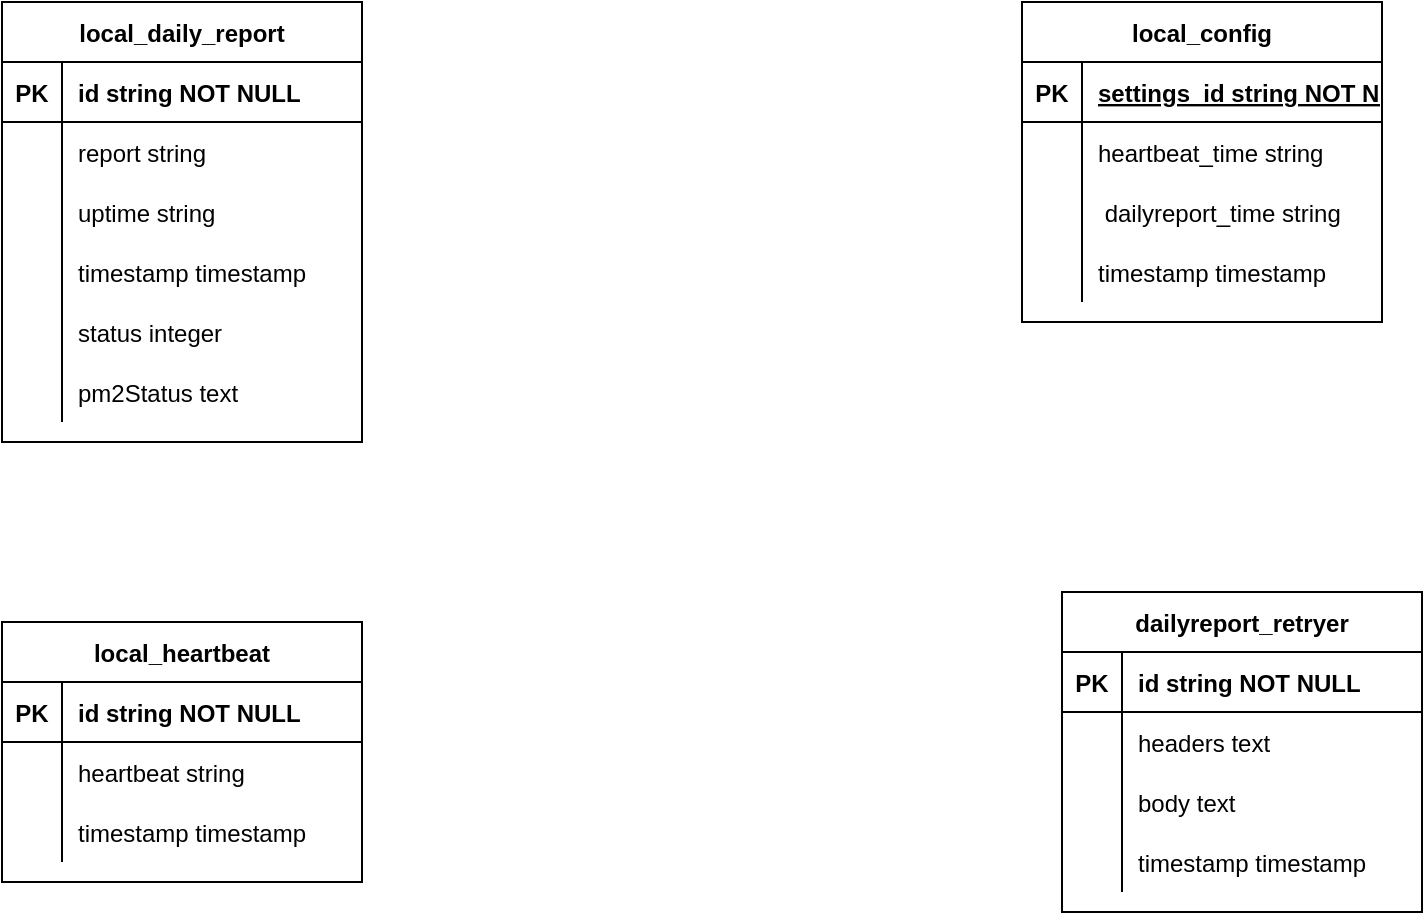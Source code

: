 <mxfile version="14.9.2" type="github"><diagram id="R2lEEEUBdFMjLlhIrx00" name="Page-1"><mxGraphModel dx="782" dy="468" grid="1" gridSize="10" guides="1" tooltips="1" connect="1" arrows="1" fold="1" page="1" pageScale="1" pageWidth="850" pageHeight="1100" math="0" shadow="0" extFonts="Permanent Marker^https://fonts.googleapis.com/css?family=Permanent+Marker"><root><mxCell id="0"/><mxCell id="1" parent="0"/><mxCell id="q8UWOnmgxcm5lqg1jMOd-1" value="local_daily_report" style="shape=table;startSize=30;container=1;collapsible=1;childLayout=tableLayout;fixedRows=1;rowLines=0;fontStyle=1;align=center;resizeLast=1;" vertex="1" parent="1"><mxGeometry x="30" y="50" width="180" height="220" as="geometry"/></mxCell><mxCell id="q8UWOnmgxcm5lqg1jMOd-2" value="" style="shape=partialRectangle;collapsible=0;dropTarget=0;pointerEvents=0;fillColor=none;top=0;left=0;bottom=1;right=0;points=[[0,0.5],[1,0.5]];portConstraint=eastwest;" vertex="1" parent="q8UWOnmgxcm5lqg1jMOd-1"><mxGeometry y="30" width="180" height="30" as="geometry"/></mxCell><mxCell id="q8UWOnmgxcm5lqg1jMOd-3" value="PK" style="shape=partialRectangle;connectable=0;fillColor=none;top=0;left=0;bottom=0;right=0;fontStyle=1;overflow=hidden;" vertex="1" parent="q8UWOnmgxcm5lqg1jMOd-2"><mxGeometry width="30" height="30" as="geometry"/></mxCell><mxCell id="q8UWOnmgxcm5lqg1jMOd-4" value="id string NOT NULL" style="shape=partialRectangle;connectable=0;fillColor=none;top=0;left=0;bottom=0;right=0;align=left;spacingLeft=6;fontStyle=1;overflow=hidden;" vertex="1" parent="q8UWOnmgxcm5lqg1jMOd-2"><mxGeometry x="30" width="150" height="30" as="geometry"/></mxCell><mxCell id="q8UWOnmgxcm5lqg1jMOd-5" value="" style="shape=partialRectangle;collapsible=0;dropTarget=0;pointerEvents=0;fillColor=none;top=0;left=0;bottom=0;right=0;points=[[0,0.5],[1,0.5]];portConstraint=eastwest;" vertex="1" parent="q8UWOnmgxcm5lqg1jMOd-1"><mxGeometry y="60" width="180" height="30" as="geometry"/></mxCell><mxCell id="q8UWOnmgxcm5lqg1jMOd-6" value="" style="shape=partialRectangle;connectable=0;fillColor=none;top=0;left=0;bottom=0;right=0;editable=1;overflow=hidden;" vertex="1" parent="q8UWOnmgxcm5lqg1jMOd-5"><mxGeometry width="30" height="30" as="geometry"/></mxCell><mxCell id="q8UWOnmgxcm5lqg1jMOd-7" value="report string" style="shape=partialRectangle;connectable=0;fillColor=none;top=0;left=0;bottom=0;right=0;align=left;spacingLeft=6;overflow=hidden;" vertex="1" parent="q8UWOnmgxcm5lqg1jMOd-5"><mxGeometry x="30" width="150" height="30" as="geometry"/></mxCell><mxCell id="q8UWOnmgxcm5lqg1jMOd-8" value="" style="shape=partialRectangle;collapsible=0;dropTarget=0;pointerEvents=0;fillColor=none;top=0;left=0;bottom=0;right=0;points=[[0,0.5],[1,0.5]];portConstraint=eastwest;" vertex="1" parent="q8UWOnmgxcm5lqg1jMOd-1"><mxGeometry y="90" width="180" height="30" as="geometry"/></mxCell><mxCell id="q8UWOnmgxcm5lqg1jMOd-9" value="" style="shape=partialRectangle;connectable=0;fillColor=none;top=0;left=0;bottom=0;right=0;editable=1;overflow=hidden;" vertex="1" parent="q8UWOnmgxcm5lqg1jMOd-8"><mxGeometry width="30" height="30" as="geometry"/></mxCell><mxCell id="q8UWOnmgxcm5lqg1jMOd-10" value="uptime string" style="shape=partialRectangle;connectable=0;fillColor=none;top=0;left=0;bottom=0;right=0;align=left;spacingLeft=6;overflow=hidden;" vertex="1" parent="q8UWOnmgxcm5lqg1jMOd-8"><mxGeometry x="30" width="150" height="30" as="geometry"/></mxCell><mxCell id="q8UWOnmgxcm5lqg1jMOd-11" value="" style="shape=partialRectangle;collapsible=0;dropTarget=0;pointerEvents=0;fillColor=none;top=0;left=0;bottom=0;right=0;points=[[0,0.5],[1,0.5]];portConstraint=eastwest;" vertex="1" parent="q8UWOnmgxcm5lqg1jMOd-1"><mxGeometry y="120" width="180" height="30" as="geometry"/></mxCell><mxCell id="q8UWOnmgxcm5lqg1jMOd-12" value="" style="shape=partialRectangle;connectable=0;fillColor=none;top=0;left=0;bottom=0;right=0;editable=1;overflow=hidden;" vertex="1" parent="q8UWOnmgxcm5lqg1jMOd-11"><mxGeometry width="30" height="30" as="geometry"/></mxCell><mxCell id="q8UWOnmgxcm5lqg1jMOd-13" value="timestamp timestamp" style="shape=partialRectangle;connectable=0;fillColor=none;top=0;left=0;bottom=0;right=0;align=left;spacingLeft=6;overflow=hidden;" vertex="1" parent="q8UWOnmgxcm5lqg1jMOd-11"><mxGeometry x="30" width="150" height="30" as="geometry"/></mxCell><mxCell id="q8UWOnmgxcm5lqg1jMOd-14" style="shape=partialRectangle;collapsible=0;dropTarget=0;pointerEvents=0;fillColor=none;top=0;left=0;bottom=0;right=0;points=[[0,0.5],[1,0.5]];portConstraint=eastwest;" vertex="1" parent="q8UWOnmgxcm5lqg1jMOd-1"><mxGeometry y="150" width="180" height="30" as="geometry"/></mxCell><mxCell id="q8UWOnmgxcm5lqg1jMOd-15" style="shape=partialRectangle;connectable=0;fillColor=none;top=0;left=0;bottom=0;right=0;editable=1;overflow=hidden;" vertex="1" parent="q8UWOnmgxcm5lqg1jMOd-14"><mxGeometry width="30" height="30" as="geometry"/></mxCell><mxCell id="q8UWOnmgxcm5lqg1jMOd-16" value="status integer" style="shape=partialRectangle;connectable=0;fillColor=none;top=0;left=0;bottom=0;right=0;align=left;spacingLeft=6;overflow=hidden;" vertex="1" parent="q8UWOnmgxcm5lqg1jMOd-14"><mxGeometry x="30" width="150" height="30" as="geometry"/></mxCell><mxCell id="q8UWOnmgxcm5lqg1jMOd-17" style="shape=partialRectangle;collapsible=0;dropTarget=0;pointerEvents=0;fillColor=none;top=0;left=0;bottom=0;right=0;points=[[0,0.5],[1,0.5]];portConstraint=eastwest;" vertex="1" parent="q8UWOnmgxcm5lqg1jMOd-1"><mxGeometry y="180" width="180" height="30" as="geometry"/></mxCell><mxCell id="q8UWOnmgxcm5lqg1jMOd-18" style="shape=partialRectangle;connectable=0;fillColor=none;top=0;left=0;bottom=0;right=0;editable=1;overflow=hidden;" vertex="1" parent="q8UWOnmgxcm5lqg1jMOd-17"><mxGeometry width="30" height="30" as="geometry"/></mxCell><mxCell id="q8UWOnmgxcm5lqg1jMOd-19" value="pm2Status text" style="shape=partialRectangle;connectable=0;fillColor=none;top=0;left=0;bottom=0;right=0;align=left;spacingLeft=6;overflow=hidden;" vertex="1" parent="q8UWOnmgxcm5lqg1jMOd-17"><mxGeometry x="30" width="150" height="30" as="geometry"/></mxCell><mxCell id="q8UWOnmgxcm5lqg1jMOd-20" value="local_heartbeat" style="shape=table;startSize=30;container=1;collapsible=1;childLayout=tableLayout;fixedRows=1;rowLines=0;fontStyle=1;align=center;resizeLast=1;" vertex="1" parent="1"><mxGeometry x="30" y="360" width="180" height="130" as="geometry"/></mxCell><mxCell id="q8UWOnmgxcm5lqg1jMOd-21" value="" style="shape=partialRectangle;collapsible=0;dropTarget=0;pointerEvents=0;fillColor=none;top=0;left=0;bottom=1;right=0;points=[[0,0.5],[1,0.5]];portConstraint=eastwest;" vertex="1" parent="q8UWOnmgxcm5lqg1jMOd-20"><mxGeometry y="30" width="180" height="30" as="geometry"/></mxCell><mxCell id="q8UWOnmgxcm5lqg1jMOd-22" value="PK" style="shape=partialRectangle;connectable=0;fillColor=none;top=0;left=0;bottom=0;right=0;fontStyle=1;overflow=hidden;" vertex="1" parent="q8UWOnmgxcm5lqg1jMOd-21"><mxGeometry width="30" height="30" as="geometry"/></mxCell><mxCell id="q8UWOnmgxcm5lqg1jMOd-23" value="id string NOT NULL" style="shape=partialRectangle;connectable=0;fillColor=none;top=0;left=0;bottom=0;right=0;align=left;spacingLeft=6;fontStyle=1;overflow=hidden;" vertex="1" parent="q8UWOnmgxcm5lqg1jMOd-21"><mxGeometry x="30" width="150" height="30" as="geometry"/></mxCell><mxCell id="q8UWOnmgxcm5lqg1jMOd-24" value="" style="shape=partialRectangle;collapsible=0;dropTarget=0;pointerEvents=0;fillColor=none;top=0;left=0;bottom=0;right=0;points=[[0,0.5],[1,0.5]];portConstraint=eastwest;" vertex="1" parent="q8UWOnmgxcm5lqg1jMOd-20"><mxGeometry y="60" width="180" height="30" as="geometry"/></mxCell><mxCell id="q8UWOnmgxcm5lqg1jMOd-25" value="" style="shape=partialRectangle;connectable=0;fillColor=none;top=0;left=0;bottom=0;right=0;editable=1;overflow=hidden;" vertex="1" parent="q8UWOnmgxcm5lqg1jMOd-24"><mxGeometry width="30" height="30" as="geometry"/></mxCell><mxCell id="q8UWOnmgxcm5lqg1jMOd-26" value="heartbeat string" style="shape=partialRectangle;connectable=0;fillColor=none;top=0;left=0;bottom=0;right=0;align=left;spacingLeft=6;overflow=hidden;" vertex="1" parent="q8UWOnmgxcm5lqg1jMOd-24"><mxGeometry x="30" width="150" height="30" as="geometry"/></mxCell><mxCell id="q8UWOnmgxcm5lqg1jMOd-27" value="" style="shape=partialRectangle;collapsible=0;dropTarget=0;pointerEvents=0;fillColor=none;top=0;left=0;bottom=0;right=0;points=[[0,0.5],[1,0.5]];portConstraint=eastwest;" vertex="1" parent="q8UWOnmgxcm5lqg1jMOd-20"><mxGeometry y="90" width="180" height="30" as="geometry"/></mxCell><mxCell id="q8UWOnmgxcm5lqg1jMOd-28" value="" style="shape=partialRectangle;connectable=0;fillColor=none;top=0;left=0;bottom=0;right=0;editable=1;overflow=hidden;" vertex="1" parent="q8UWOnmgxcm5lqg1jMOd-27"><mxGeometry width="30" height="30" as="geometry"/></mxCell><mxCell id="q8UWOnmgxcm5lqg1jMOd-29" value="timestamp timestamp" style="shape=partialRectangle;connectable=0;fillColor=none;top=0;left=0;bottom=0;right=0;align=left;spacingLeft=6;overflow=hidden;" vertex="1" parent="q8UWOnmgxcm5lqg1jMOd-27"><mxGeometry x="30" width="150" height="30" as="geometry"/></mxCell><mxCell id="q8UWOnmgxcm5lqg1jMOd-33" value="local_config" style="shape=table;startSize=30;container=1;collapsible=1;childLayout=tableLayout;fixedRows=1;rowLines=0;fontStyle=1;align=center;resizeLast=1;" vertex="1" parent="1"><mxGeometry x="540" y="50" width="180" height="160" as="geometry"/></mxCell><mxCell id="q8UWOnmgxcm5lqg1jMOd-34" value="" style="shape=partialRectangle;collapsible=0;dropTarget=0;pointerEvents=0;fillColor=none;top=0;left=0;bottom=1;right=0;points=[[0,0.5],[1,0.5]];portConstraint=eastwest;" vertex="1" parent="q8UWOnmgxcm5lqg1jMOd-33"><mxGeometry y="30" width="180" height="30" as="geometry"/></mxCell><mxCell id="q8UWOnmgxcm5lqg1jMOd-35" value="PK" style="shape=partialRectangle;connectable=0;fillColor=none;top=0;left=0;bottom=0;right=0;fontStyle=1;overflow=hidden;" vertex="1" parent="q8UWOnmgxcm5lqg1jMOd-34"><mxGeometry width="30" height="30" as="geometry"/></mxCell><mxCell id="q8UWOnmgxcm5lqg1jMOd-36" value="settings_id string NOT NULL" style="shape=partialRectangle;connectable=0;fillColor=none;top=0;left=0;bottom=0;right=0;align=left;spacingLeft=6;fontStyle=5;overflow=hidden;" vertex="1" parent="q8UWOnmgxcm5lqg1jMOd-34"><mxGeometry x="30" width="150" height="30" as="geometry"/></mxCell><mxCell id="q8UWOnmgxcm5lqg1jMOd-37" value="" style="shape=partialRectangle;collapsible=0;dropTarget=0;pointerEvents=0;fillColor=none;top=0;left=0;bottom=0;right=0;points=[[0,0.5],[1,0.5]];portConstraint=eastwest;" vertex="1" parent="q8UWOnmgxcm5lqg1jMOd-33"><mxGeometry y="60" width="180" height="30" as="geometry"/></mxCell><mxCell id="q8UWOnmgxcm5lqg1jMOd-38" value="" style="shape=partialRectangle;connectable=0;fillColor=none;top=0;left=0;bottom=0;right=0;editable=1;overflow=hidden;" vertex="1" parent="q8UWOnmgxcm5lqg1jMOd-37"><mxGeometry width="30" height="30" as="geometry"/></mxCell><mxCell id="q8UWOnmgxcm5lqg1jMOd-39" value="heartbeat_time string" style="shape=partialRectangle;connectable=0;fillColor=none;top=0;left=0;bottom=0;right=0;align=left;spacingLeft=6;overflow=hidden;" vertex="1" parent="q8UWOnmgxcm5lqg1jMOd-37"><mxGeometry x="30" width="150" height="30" as="geometry"/></mxCell><mxCell id="q8UWOnmgxcm5lqg1jMOd-40" value="" style="shape=partialRectangle;collapsible=0;dropTarget=0;pointerEvents=0;fillColor=none;top=0;left=0;bottom=0;right=0;points=[[0,0.5],[1,0.5]];portConstraint=eastwest;" vertex="1" parent="q8UWOnmgxcm5lqg1jMOd-33"><mxGeometry y="90" width="180" height="30" as="geometry"/></mxCell><mxCell id="q8UWOnmgxcm5lqg1jMOd-41" value="" style="shape=partialRectangle;connectable=0;fillColor=none;top=0;left=0;bottom=0;right=0;editable=1;overflow=hidden;" vertex="1" parent="q8UWOnmgxcm5lqg1jMOd-40"><mxGeometry width="30" height="30" as="geometry"/></mxCell><mxCell id="q8UWOnmgxcm5lqg1jMOd-42" value=" dailyreport_time string" style="shape=partialRectangle;connectable=0;fillColor=none;top=0;left=0;bottom=0;right=0;align=left;spacingLeft=6;overflow=hidden;" vertex="1" parent="q8UWOnmgxcm5lqg1jMOd-40"><mxGeometry x="30" width="150" height="30" as="geometry"/></mxCell><mxCell id="q8UWOnmgxcm5lqg1jMOd-43" value="" style="shape=partialRectangle;collapsible=0;dropTarget=0;pointerEvents=0;fillColor=none;top=0;left=0;bottom=0;right=0;points=[[0,0.5],[1,0.5]];portConstraint=eastwest;" vertex="1" parent="q8UWOnmgxcm5lqg1jMOd-33"><mxGeometry y="120" width="180" height="30" as="geometry"/></mxCell><mxCell id="q8UWOnmgxcm5lqg1jMOd-44" value="" style="shape=partialRectangle;connectable=0;fillColor=none;top=0;left=0;bottom=0;right=0;editable=1;overflow=hidden;" vertex="1" parent="q8UWOnmgxcm5lqg1jMOd-43"><mxGeometry width="30" height="30" as="geometry"/></mxCell><mxCell id="q8UWOnmgxcm5lqg1jMOd-45" value="timestamp timestamp" style="shape=partialRectangle;connectable=0;fillColor=none;top=0;left=0;bottom=0;right=0;align=left;spacingLeft=6;overflow=hidden;" vertex="1" parent="q8UWOnmgxcm5lqg1jMOd-43"><mxGeometry x="30" width="150" height="30" as="geometry"/></mxCell><mxCell id="q8UWOnmgxcm5lqg1jMOd-46" value="dailyreport_retryer" style="shape=table;startSize=30;container=1;collapsible=1;childLayout=tableLayout;fixedRows=1;rowLines=0;fontStyle=1;align=center;resizeLast=1;" vertex="1" parent="1"><mxGeometry x="560" y="345" width="180" height="160" as="geometry"/></mxCell><mxCell id="q8UWOnmgxcm5lqg1jMOd-47" value="" style="shape=partialRectangle;collapsible=0;dropTarget=0;pointerEvents=0;fillColor=none;top=0;left=0;bottom=1;right=0;points=[[0,0.5],[1,0.5]];portConstraint=eastwest;" vertex="1" parent="q8UWOnmgxcm5lqg1jMOd-46"><mxGeometry y="30" width="180" height="30" as="geometry"/></mxCell><mxCell id="q8UWOnmgxcm5lqg1jMOd-48" value="PK" style="shape=partialRectangle;connectable=0;fillColor=none;top=0;left=0;bottom=0;right=0;fontStyle=1;overflow=hidden;" vertex="1" parent="q8UWOnmgxcm5lqg1jMOd-47"><mxGeometry width="30" height="30" as="geometry"/></mxCell><mxCell id="q8UWOnmgxcm5lqg1jMOd-49" value="id string NOT NULL" style="shape=partialRectangle;connectable=0;fillColor=none;top=0;left=0;bottom=0;right=0;align=left;spacingLeft=6;fontStyle=1;overflow=hidden;" vertex="1" parent="q8UWOnmgxcm5lqg1jMOd-47"><mxGeometry x="30" width="150" height="30" as="geometry"/></mxCell><mxCell id="q8UWOnmgxcm5lqg1jMOd-50" value="" style="shape=partialRectangle;collapsible=0;dropTarget=0;pointerEvents=0;fillColor=none;top=0;left=0;bottom=0;right=0;points=[[0,0.5],[1,0.5]];portConstraint=eastwest;" vertex="1" parent="q8UWOnmgxcm5lqg1jMOd-46"><mxGeometry y="60" width="180" height="30" as="geometry"/></mxCell><mxCell id="q8UWOnmgxcm5lqg1jMOd-51" value="" style="shape=partialRectangle;connectable=0;fillColor=none;top=0;left=0;bottom=0;right=0;editable=1;overflow=hidden;" vertex="1" parent="q8UWOnmgxcm5lqg1jMOd-50"><mxGeometry width="30" height="30" as="geometry"/></mxCell><mxCell id="q8UWOnmgxcm5lqg1jMOd-52" value="headers text" style="shape=partialRectangle;connectable=0;fillColor=none;top=0;left=0;bottom=0;right=0;align=left;spacingLeft=6;overflow=hidden;" vertex="1" parent="q8UWOnmgxcm5lqg1jMOd-50"><mxGeometry x="30" width="150" height="30" as="geometry"/></mxCell><mxCell id="q8UWOnmgxcm5lqg1jMOd-53" value="" style="shape=partialRectangle;collapsible=0;dropTarget=0;pointerEvents=0;fillColor=none;top=0;left=0;bottom=0;right=0;points=[[0,0.5],[1,0.5]];portConstraint=eastwest;" vertex="1" parent="q8UWOnmgxcm5lqg1jMOd-46"><mxGeometry y="90" width="180" height="30" as="geometry"/></mxCell><mxCell id="q8UWOnmgxcm5lqg1jMOd-54" value="" style="shape=partialRectangle;connectable=0;fillColor=none;top=0;left=0;bottom=0;right=0;editable=1;overflow=hidden;" vertex="1" parent="q8UWOnmgxcm5lqg1jMOd-53"><mxGeometry width="30" height="30" as="geometry"/></mxCell><mxCell id="q8UWOnmgxcm5lqg1jMOd-55" value="body text" style="shape=partialRectangle;connectable=0;fillColor=none;top=0;left=0;bottom=0;right=0;align=left;spacingLeft=6;overflow=hidden;" vertex="1" parent="q8UWOnmgxcm5lqg1jMOd-53"><mxGeometry x="30" width="150" height="30" as="geometry"/></mxCell><mxCell id="q8UWOnmgxcm5lqg1jMOd-56" value="" style="shape=partialRectangle;collapsible=0;dropTarget=0;pointerEvents=0;fillColor=none;top=0;left=0;bottom=0;right=0;points=[[0,0.5],[1,0.5]];portConstraint=eastwest;" vertex="1" parent="q8UWOnmgxcm5lqg1jMOd-46"><mxGeometry y="120" width="180" height="30" as="geometry"/></mxCell><mxCell id="q8UWOnmgxcm5lqg1jMOd-57" value="" style="shape=partialRectangle;connectable=0;fillColor=none;top=0;left=0;bottom=0;right=0;editable=1;overflow=hidden;" vertex="1" parent="q8UWOnmgxcm5lqg1jMOd-56"><mxGeometry width="30" height="30" as="geometry"/></mxCell><mxCell id="q8UWOnmgxcm5lqg1jMOd-58" value="timestamp timestamp" style="shape=partialRectangle;connectable=0;fillColor=none;top=0;left=0;bottom=0;right=0;align=left;spacingLeft=6;overflow=hidden;" vertex="1" parent="q8UWOnmgxcm5lqg1jMOd-56"><mxGeometry x="30" width="150" height="30" as="geometry"/></mxCell></root></mxGraphModel></diagram></mxfile>